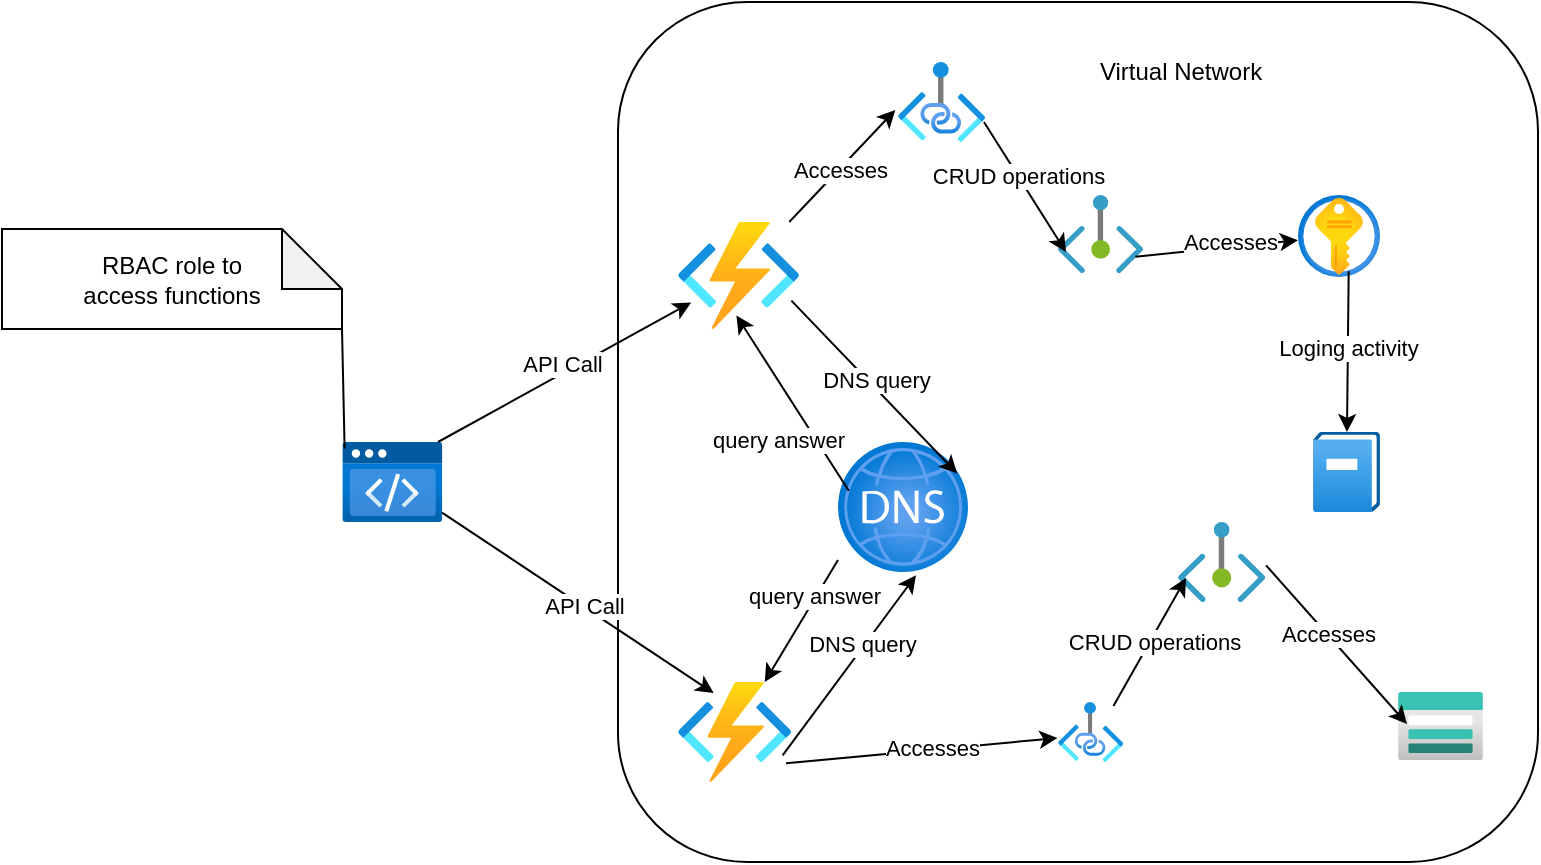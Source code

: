 <mxfile>
    <diagram name="Page-1" id="WxBq3GJKKP4GM-sq3j4B">
        <mxGraphModel dx="2246" dy="1377" grid="1" gridSize="10" guides="1" tooltips="1" connect="1" arrows="1" fold="1" page="1" pageScale="1" pageWidth="1100" pageHeight="850" math="0" shadow="0">
            <root>
                <mxCell id="0"/>
                <mxCell id="1" parent="0"/>
                <mxCell id="Acxd27RXnP2o-lXwWzhu-13" value="" style="rounded=1;whiteSpace=wrap;html=1;" parent="1" vertex="1">
                    <mxGeometry x="240" y="-30" width="460" height="430" as="geometry"/>
                </mxCell>
                <mxCell id="Acxd27RXnP2o-lXwWzhu-1" value="" style="image;aspect=fixed;html=1;points=[];align=center;fontSize=12;image=img/lib/azure2/compute/Function_Apps.svg;rounded=1;" parent="1" vertex="1">
                    <mxGeometry x="270" y="80" width="60.63" height="53.5" as="geometry"/>
                </mxCell>
                <mxCell id="Acxd27RXnP2o-lXwWzhu-2" value="" style="image;aspect=fixed;html=1;points=[];align=center;fontSize=12;image=img/lib/azure2/compute/Function_Apps.svg;rounded=1;" parent="1" vertex="1">
                    <mxGeometry x="270" y="310" width="56.67" height="50" as="geometry"/>
                </mxCell>
                <mxCell id="Acxd27RXnP2o-lXwWzhu-3" value="" style="image;aspect=fixed;html=1;points=[];align=center;fontSize=12;image=img/lib/azure2/management_governance/Activity_Log.svg;rounded=1;" parent="1" vertex="1">
                    <mxGeometry x="587.57" y="185" width="33.43" height="40" as="geometry"/>
                </mxCell>
                <mxCell id="Acxd27RXnP2o-lXwWzhu-4" value="" style="image;aspect=fixed;html=1;points=[];align=center;fontSize=12;image=img/lib/azure2/preview/Static_Apps.svg;rounded=1;" parent="1" vertex="1">
                    <mxGeometry x="102" y="190" width="50.37" height="40" as="geometry"/>
                </mxCell>
                <mxCell id="Acxd27RXnP2o-lXwWzhu-5" value="" style="image;aspect=fixed;html=1;points=[];align=center;fontSize=12;image=img/lib/azure2/security/Key_Vaults.svg;rounded=1;" parent="1" vertex="1">
                    <mxGeometry x="580" y="66.5" width="41" height="41" as="geometry"/>
                </mxCell>
                <mxCell id="Acxd27RXnP2o-lXwWzhu-6" value="" style="image;aspect=fixed;html=1;points=[];align=center;fontSize=12;image=img/lib/azure2/networking/Private_Endpoint.svg;rounded=1;" parent="1" vertex="1">
                    <mxGeometry x="460" y="66.5" width="42.55" height="39" as="geometry"/>
                </mxCell>
                <mxCell id="Acxd27RXnP2o-lXwWzhu-7" value="" style="image;aspect=fixed;html=1;points=[];align=center;fontSize=12;image=img/lib/azure2/networking/Private_Endpoint.svg;rounded=1;" parent="1" vertex="1">
                    <mxGeometry x="520" y="230" width="43.64" height="40" as="geometry"/>
                </mxCell>
                <mxCell id="Acxd27RXnP2o-lXwWzhu-9" value="" style="image;aspect=fixed;html=1;points=[];align=center;fontSize=12;image=img/lib/azure2/storage/Storage_Accounts.svg;rounded=1;" parent="1" vertex="1">
                    <mxGeometry x="630" y="315" width="42.5" height="34" as="geometry"/>
                </mxCell>
                <mxCell id="Acxd27RXnP2o-lXwWzhu-12" value="" style="image;aspect=fixed;html=1;points=[];align=center;fontSize=12;image=img/lib/azure2/networking/DNS_Zones.svg;rounded=1;" parent="1" vertex="1">
                    <mxGeometry x="350" y="190" width="65" height="65" as="geometry"/>
                </mxCell>
                <mxCell id="Acxd27RXnP2o-lXwWzhu-14" value="Virtual Network" style="text;html=1;align=center;verticalAlign=middle;resizable=0;points=[];autosize=1;strokeColor=none;fillColor=none;rounded=1;" parent="1" vertex="1">
                    <mxGeometry x="471.28" y="-10" width="100" height="30" as="geometry"/>
                </mxCell>
                <mxCell id="Acxd27RXnP2o-lXwWzhu-15" value="" style="endArrow=classic;html=1;rounded=1;exitX=0.953;exitY=0;exitDx=0;exitDy=0;exitPerimeter=0;entryX=0.108;entryY=0.753;entryDx=0;entryDy=0;entryPerimeter=0;" parent="1" source="Acxd27RXnP2o-lXwWzhu-4" target="Acxd27RXnP2o-lXwWzhu-1" edge="1">
                    <mxGeometry width="50" height="50" relative="1" as="geometry">
                        <mxPoint x="440" y="190" as="sourcePoint"/>
                        <mxPoint x="490" y="140" as="targetPoint"/>
                    </mxGeometry>
                </mxCell>
                <mxCell id="Acxd27RXnP2o-lXwWzhu-17" value="API Call" style="edgeLabel;html=1;align=center;verticalAlign=middle;resizable=0;points=[];rounded=1;" parent="Acxd27RXnP2o-lXwWzhu-15" vertex="1" connectable="0">
                    <mxGeometry x="0.143" y="-1" relative="1" as="geometry">
                        <mxPoint x="-11" as="offset"/>
                    </mxGeometry>
                </mxCell>
                <mxCell id="Acxd27RXnP2o-lXwWzhu-16" value="" style="endArrow=classic;html=1;rounded=1;exitX=0.993;exitY=0.883;exitDx=0;exitDy=0;exitPerimeter=0;entryX=0.315;entryY=0.111;entryDx=0;entryDy=0;entryPerimeter=0;" parent="1" source="Acxd27RXnP2o-lXwWzhu-4" target="Acxd27RXnP2o-lXwWzhu-2" edge="1">
                    <mxGeometry width="50" height="50" relative="1" as="geometry">
                        <mxPoint x="440" y="190" as="sourcePoint"/>
                        <mxPoint x="490" y="140" as="targetPoint"/>
                    </mxGeometry>
                </mxCell>
                <mxCell id="Acxd27RXnP2o-lXwWzhu-18" value="API Call" style="edgeLabel;html=1;align=center;verticalAlign=middle;resizable=0;points=[];rounded=1;" parent="Acxd27RXnP2o-lXwWzhu-16" vertex="1" connectable="0">
                    <mxGeometry x="0.031" relative="1" as="geometry">
                        <mxPoint x="1" as="offset"/>
                    </mxGeometry>
                </mxCell>
                <mxCell id="Acxd27RXnP2o-lXwWzhu-19" value="" style="endArrow=classic;html=1;rounded=1;exitX=0.923;exitY=0.733;exitDx=0;exitDy=0;exitPerimeter=0;entryX=0.6;entryY=1.025;entryDx=0;entryDy=0;entryPerimeter=0;" parent="1" source="Acxd27RXnP2o-lXwWzhu-2" target="Acxd27RXnP2o-lXwWzhu-12" edge="1">
                    <mxGeometry width="50" height="50" relative="1" as="geometry">
                        <mxPoint x="440" y="190" as="sourcePoint"/>
                        <mxPoint x="490" y="140" as="targetPoint"/>
                    </mxGeometry>
                </mxCell>
                <mxCell id="Acxd27RXnP2o-lXwWzhu-36" value="DNS query" style="edgeLabel;html=1;align=center;verticalAlign=middle;resizable=0;points=[];rounded=1;" parent="Acxd27RXnP2o-lXwWzhu-19" vertex="1" connectable="0">
                    <mxGeometry x="0.203" y="1" relative="1" as="geometry">
                        <mxPoint y="-1" as="offset"/>
                    </mxGeometry>
                </mxCell>
                <mxCell id="Acxd27RXnP2o-lXwWzhu-20" value="" style="endArrow=classic;html=1;rounded=1;exitX=0.935;exitY=0.735;exitDx=0;exitDy=0;exitPerimeter=0;entryX=0.917;entryY=0.242;entryDx=0;entryDy=0;entryPerimeter=0;" parent="1" source="Acxd27RXnP2o-lXwWzhu-1" target="Acxd27RXnP2o-lXwWzhu-12" edge="1">
                    <mxGeometry width="50" height="50" relative="1" as="geometry">
                        <mxPoint x="440" y="190" as="sourcePoint"/>
                        <mxPoint x="490" y="140" as="targetPoint"/>
                    </mxGeometry>
                </mxCell>
                <mxCell id="Acxd27RXnP2o-lXwWzhu-30" value="DNS query" style="edgeLabel;html=1;align=center;verticalAlign=middle;resizable=0;points=[];rounded=1;" parent="Acxd27RXnP2o-lXwWzhu-20" vertex="1" connectable="0">
                    <mxGeometry x="-0.046" y="3" relative="1" as="geometry">
                        <mxPoint as="offset"/>
                    </mxGeometry>
                </mxCell>
                <mxCell id="Acxd27RXnP2o-lXwWzhu-21" value="" style="endArrow=classic;html=1;rounded=1;entryX=0.482;entryY=0.874;entryDx=0;entryDy=0;entryPerimeter=0;exitX=0.083;exitY=0.375;exitDx=0;exitDy=0;exitPerimeter=0;" parent="1" source="Acxd27RXnP2o-lXwWzhu-12" target="Acxd27RXnP2o-lXwWzhu-1" edge="1">
                    <mxGeometry width="50" height="50" relative="1" as="geometry">
                        <mxPoint x="370" y="190" as="sourcePoint"/>
                        <mxPoint x="490" y="140" as="targetPoint"/>
                    </mxGeometry>
                </mxCell>
                <mxCell id="Acxd27RXnP2o-lXwWzhu-31" value="query answer" style="edgeLabel;html=1;align=center;verticalAlign=middle;resizable=0;points=[];rounded=1;" parent="Acxd27RXnP2o-lXwWzhu-21" vertex="1" connectable="0">
                    <mxGeometry x="-0.401" y="1" relative="1" as="geometry">
                        <mxPoint x="-18" as="offset"/>
                    </mxGeometry>
                </mxCell>
                <mxCell id="Acxd27RXnP2o-lXwWzhu-22" value="" style="endArrow=classic;html=1;rounded=1;exitX=0;exitY=0.908;exitDx=0;exitDy=0;exitPerimeter=0;" parent="1" source="Acxd27RXnP2o-lXwWzhu-12" target="Acxd27RXnP2o-lXwWzhu-2" edge="1">
                    <mxGeometry width="50" height="50" relative="1" as="geometry">
                        <mxPoint x="440" y="190" as="sourcePoint"/>
                        <mxPoint x="490" y="140" as="targetPoint"/>
                    </mxGeometry>
                </mxCell>
                <mxCell id="Acxd27RXnP2o-lXwWzhu-37" value="query answer" style="edgeLabel;html=1;align=center;verticalAlign=middle;resizable=0;points=[];rounded=1;" parent="Acxd27RXnP2o-lXwWzhu-22" vertex="1" connectable="0">
                    <mxGeometry x="-0.367" y="-1" relative="1" as="geometry">
                        <mxPoint y="-1" as="offset"/>
                    </mxGeometry>
                </mxCell>
                <mxCell id="Acxd27RXnP2o-lXwWzhu-23" value="" style="endArrow=classic;html=1;rounded=1;exitX=0.953;exitY=0.813;exitDx=0;exitDy=0;exitPerimeter=0;entryX=-0.008;entryY=0.6;entryDx=0;entryDy=0;entryPerimeter=0;" parent="1" source="Acxd27RXnP2o-lXwWzhu-2" target="0cTaxWMEqN_ikAsjpPJv-3" edge="1">
                    <mxGeometry width="50" height="50" relative="1" as="geometry">
                        <mxPoint x="440" y="190" as="sourcePoint"/>
                        <mxPoint x="490" y="140" as="targetPoint"/>
                    </mxGeometry>
                </mxCell>
                <mxCell id="Acxd27RXnP2o-lXwWzhu-39" value="Accesses" style="edgeLabel;html=1;align=center;verticalAlign=middle;resizable=0;points=[];rounded=1;" parent="Acxd27RXnP2o-lXwWzhu-23" vertex="1" connectable="0">
                    <mxGeometry x="0.078" y="1" relative="1" as="geometry">
                        <mxPoint as="offset"/>
                    </mxGeometry>
                </mxCell>
                <mxCell id="Acxd27RXnP2o-lXwWzhu-24" value="" style="endArrow=classic;html=1;rounded=1;entryX=-0.031;entryY=0.6;entryDx=0;entryDy=0;entryPerimeter=0;" parent="1" source="Acxd27RXnP2o-lXwWzhu-1" target="0cTaxWMEqN_ikAsjpPJv-1" edge="1">
                    <mxGeometry width="50" height="50" relative="1" as="geometry">
                        <mxPoint x="440" y="190" as="sourcePoint"/>
                        <mxPoint x="490" y="140" as="targetPoint"/>
                    </mxGeometry>
                </mxCell>
                <mxCell id="Acxd27RXnP2o-lXwWzhu-38" value="Accesses" style="edgeLabel;html=1;align=center;verticalAlign=middle;resizable=0;points=[];rounded=1;" parent="Acxd27RXnP2o-lXwWzhu-24" vertex="1" connectable="0">
                    <mxGeometry x="-0.062" relative="1" as="geometry">
                        <mxPoint as="offset"/>
                    </mxGeometry>
                </mxCell>
                <mxCell id="Acxd27RXnP2o-lXwWzhu-25" value="" style="endArrow=classic;html=1;rounded=1;exitX=0.909;exitY=0.791;exitDx=0;exitDy=0;exitPerimeter=0;" parent="1" source="Acxd27RXnP2o-lXwWzhu-6" target="Acxd27RXnP2o-lXwWzhu-5" edge="1">
                    <mxGeometry width="50" height="50" relative="1" as="geometry">
                        <mxPoint x="440" y="190" as="sourcePoint"/>
                        <mxPoint x="490" y="140" as="targetPoint"/>
                    </mxGeometry>
                </mxCell>
                <mxCell id="Acxd27RXnP2o-lXwWzhu-33" value="Accesses" style="edgeLabel;html=1;align=center;verticalAlign=middle;resizable=0;points=[];rounded=1;" parent="Acxd27RXnP2o-lXwWzhu-25" vertex="1" connectable="0">
                    <mxGeometry x="0.157" y="4" relative="1" as="geometry">
                        <mxPoint y="1" as="offset"/>
                    </mxGeometry>
                </mxCell>
                <mxCell id="Acxd27RXnP2o-lXwWzhu-26" value="" style="endArrow=classic;html=1;rounded=1;exitX=1.009;exitY=0.542;exitDx=0;exitDy=0;exitPerimeter=0;entryX=0.106;entryY=0.471;entryDx=0;entryDy=0;entryPerimeter=0;" parent="1" source="Acxd27RXnP2o-lXwWzhu-7" target="Acxd27RXnP2o-lXwWzhu-9" edge="1">
                    <mxGeometry width="50" height="50" relative="1" as="geometry">
                        <mxPoint x="440" y="190" as="sourcePoint"/>
                        <mxPoint x="490" y="140" as="targetPoint"/>
                    </mxGeometry>
                </mxCell>
                <mxCell id="Acxd27RXnP2o-lXwWzhu-34" value="Accesses" style="edgeLabel;html=1;align=center;verticalAlign=middle;resizable=0;points=[];rounded=1;" parent="Acxd27RXnP2o-lXwWzhu-26" vertex="1" connectable="0">
                    <mxGeometry x="-0.062" y="-3" relative="1" as="geometry">
                        <mxPoint y="-5" as="offset"/>
                    </mxGeometry>
                </mxCell>
                <mxCell id="Acxd27RXnP2o-lXwWzhu-27" value="" style="endArrow=classic;html=1;rounded=1;exitX=0.618;exitY=0.931;exitDx=0;exitDy=0;exitPerimeter=0;" parent="1" source="Acxd27RXnP2o-lXwWzhu-5" target="Acxd27RXnP2o-lXwWzhu-3" edge="1">
                    <mxGeometry width="50" height="50" relative="1" as="geometry">
                        <mxPoint x="440" y="190" as="sourcePoint"/>
                        <mxPoint x="490" y="140" as="targetPoint"/>
                    </mxGeometry>
                </mxCell>
                <mxCell id="Acxd27RXnP2o-lXwWzhu-32" value="Loging activity" style="edgeLabel;html=1;align=center;verticalAlign=middle;resizable=0;points=[];rounded=1;" parent="Acxd27RXnP2o-lXwWzhu-27" vertex="1" connectable="0">
                    <mxGeometry x="-0.054" relative="1" as="geometry">
                        <mxPoint as="offset"/>
                    </mxGeometry>
                </mxCell>
                <mxCell id="Acxd27RXnP2o-lXwWzhu-28" value="RBAC role to&lt;div&gt;access functions&lt;/div&gt;" style="shape=note;whiteSpace=wrap;html=1;backgroundOutline=1;darkOpacity=0.05;rounded=1;" parent="1" vertex="1">
                    <mxGeometry x="-68" y="83.5" width="170" height="50" as="geometry"/>
                </mxCell>
                <mxCell id="Acxd27RXnP2o-lXwWzhu-29" value="" style="endArrow=none;html=1;rounded=1;entryX=1;entryY=1;entryDx=0;entryDy=0;entryPerimeter=0;exitX=0.026;exitY=0.083;exitDx=0;exitDy=0;exitPerimeter=0;" parent="1" source="Acxd27RXnP2o-lXwWzhu-4" target="Acxd27RXnP2o-lXwWzhu-28" edge="1">
                    <mxGeometry width="50" height="50" relative="1" as="geometry">
                        <mxPoint x="102" y="189" as="sourcePoint"/>
                        <mxPoint x="410" y="140" as="targetPoint"/>
                    </mxGeometry>
                </mxCell>
                <mxCell id="0cTaxWMEqN_ikAsjpPJv-1" value="" style="image;aspect=fixed;html=1;points=[];align=center;fontSize=12;image=img/lib/azure2/networking/Private_Link.svg;rounded=1;" vertex="1" parent="1">
                    <mxGeometry x="380" width="43.64" height="40" as="geometry"/>
                </mxCell>
                <mxCell id="0cTaxWMEqN_ikAsjpPJv-2" value="" style="endArrow=classic;html=1;rounded=1;exitX=0.985;exitY=0.75;exitDx=0;exitDy=0;exitPerimeter=0;entryX=0.094;entryY=0.731;entryDx=0;entryDy=0;entryPerimeter=0;" edge="1" parent="1" source="0cTaxWMEqN_ikAsjpPJv-1" target="Acxd27RXnP2o-lXwWzhu-6">
                    <mxGeometry width="50" height="50" relative="1" as="geometry">
                        <mxPoint x="400" y="240" as="sourcePoint"/>
                        <mxPoint x="450" y="190" as="targetPoint"/>
                    </mxGeometry>
                </mxCell>
                <mxCell id="2" value="&lt;span style=&quot;color: rgb(0, 0, 0);&quot;&gt;CRUD operations&lt;/span&gt;" style="edgeLabel;html=1;align=center;verticalAlign=middle;resizable=0;points=[];rounded=1;" vertex="1" connectable="0" parent="0cTaxWMEqN_ikAsjpPJv-2">
                    <mxGeometry x="-0.17" relative="1" as="geometry">
                        <mxPoint as="offset"/>
                    </mxGeometry>
                </mxCell>
                <mxCell id="0cTaxWMEqN_ikAsjpPJv-3" value="" style="image;aspect=fixed;html=1;points=[];align=center;fontSize=12;image=img/lib/azure2/networking/Private_Link.svg;rounded=1;" vertex="1" parent="1">
                    <mxGeometry x="460" y="320" width="32.73" height="30" as="geometry"/>
                </mxCell>
                <mxCell id="0cTaxWMEqN_ikAsjpPJv-4" value="" style="endArrow=classic;html=1;rounded=1;exitX=0.847;exitY=0.067;exitDx=0;exitDy=0;exitPerimeter=0;entryX=0.092;entryY=0.7;entryDx=0;entryDy=0;entryPerimeter=0;" edge="1" parent="1" source="0cTaxWMEqN_ikAsjpPJv-3" target="Acxd27RXnP2o-lXwWzhu-7">
                    <mxGeometry width="50" height="50" relative="1" as="geometry">
                        <mxPoint x="400" y="240" as="sourcePoint"/>
                        <mxPoint x="450" y="190" as="targetPoint"/>
                    </mxGeometry>
                </mxCell>
                <mxCell id="3" value="&lt;span style=&quot;color: rgb(0, 0, 0);&quot;&gt;CRUD operations&lt;/span&gt;" style="edgeLabel;html=1;align=center;verticalAlign=middle;resizable=0;points=[];rounded=1;" vertex="1" connectable="0" parent="0cTaxWMEqN_ikAsjpPJv-4">
                    <mxGeometry x="0.029" y="-2" relative="1" as="geometry">
                        <mxPoint as="offset"/>
                    </mxGeometry>
                </mxCell>
            </root>
        </mxGraphModel>
    </diagram>
</mxfile>